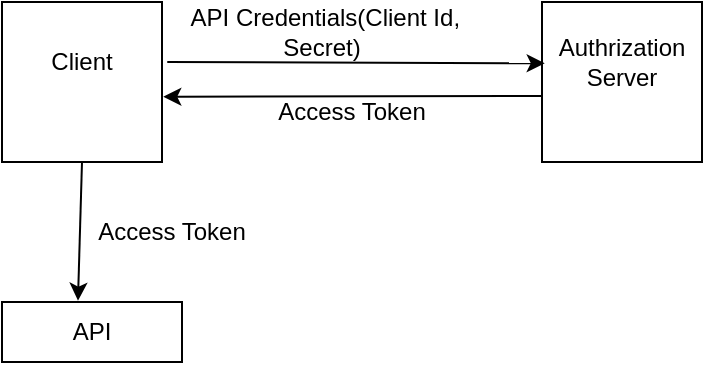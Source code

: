 <mxfile version="16.1.0" type="github" pages="6">
  <diagram id="88SK-Y2gZouj1DOG64Gm" name="OAUTH2 Auth">
    <mxGraphModel dx="1022" dy="468" grid="1" gridSize="10" guides="1" tooltips="1" connect="1" arrows="1" fold="1" page="1" pageScale="1" pageWidth="850" pageHeight="1100" math="0" shadow="0">
      <root>
        <mxCell id="0" />
        <mxCell id="1" parent="0" />
        <mxCell id="0Uj1BfLkw03HYNbppyfk-1" value="" style="whiteSpace=wrap;html=1;aspect=fixed;" parent="1" vertex="1">
          <mxGeometry x="40" y="80" width="80" height="80" as="geometry" />
        </mxCell>
        <mxCell id="0Uj1BfLkw03HYNbppyfk-2" value="" style="whiteSpace=wrap;html=1;aspect=fixed;" parent="1" vertex="1">
          <mxGeometry x="310" y="80" width="80" height="80" as="geometry" />
        </mxCell>
        <mxCell id="0Uj1BfLkw03HYNbppyfk-3" value="" style="endArrow=classic;html=1;rounded=0;exitX=1.033;exitY=0.375;exitDx=0;exitDy=0;exitPerimeter=0;entryX=0.017;entryY=0.383;entryDx=0;entryDy=0;entryPerimeter=0;" parent="1" source="0Uj1BfLkw03HYNbppyfk-1" target="0Uj1BfLkw03HYNbppyfk-2" edge="1">
          <mxGeometry width="50" height="50" relative="1" as="geometry">
            <mxPoint x="380" y="270" as="sourcePoint" />
            <mxPoint x="430" y="220" as="targetPoint" />
            <Array as="points" />
          </mxGeometry>
        </mxCell>
        <mxCell id="0Uj1BfLkw03HYNbppyfk-4" value="Client" style="text;html=1;strokeColor=none;fillColor=none;align=center;verticalAlign=middle;whiteSpace=wrap;rounded=0;" parent="1" vertex="1">
          <mxGeometry x="50" y="90" width="60" height="40" as="geometry" />
        </mxCell>
        <mxCell id="0Uj1BfLkw03HYNbppyfk-5" value="Authrization Server" style="text;html=1;strokeColor=none;fillColor=none;align=center;verticalAlign=middle;whiteSpace=wrap;rounded=0;" parent="1" vertex="1">
          <mxGeometry x="320" y="90" width="60" height="40" as="geometry" />
        </mxCell>
        <mxCell id="0Uj1BfLkw03HYNbppyfk-6" value="&amp;nbsp;API Credentials(Client Id, Secret)" style="text;html=1;strokeColor=none;fillColor=none;align=center;verticalAlign=middle;whiteSpace=wrap;rounded=0;" parent="1" vertex="1">
          <mxGeometry x="110" y="80" width="180" height="30" as="geometry" />
        </mxCell>
        <mxCell id="0Uj1BfLkw03HYNbppyfk-7" value="" style="endArrow=classic;html=1;rounded=0;entryX=1.008;entryY=0.592;entryDx=0;entryDy=0;entryPerimeter=0;" parent="1" target="0Uj1BfLkw03HYNbppyfk-1" edge="1">
          <mxGeometry width="50" height="50" relative="1" as="geometry">
            <mxPoint x="310" y="127" as="sourcePoint" />
            <mxPoint x="430" y="200" as="targetPoint" />
          </mxGeometry>
        </mxCell>
        <mxCell id="0Uj1BfLkw03HYNbppyfk-8" value="Access Token" style="text;html=1;strokeColor=none;fillColor=none;align=center;verticalAlign=middle;whiteSpace=wrap;rounded=0;" parent="1" vertex="1">
          <mxGeometry x="140" y="120" width="150" height="30" as="geometry" />
        </mxCell>
        <mxCell id="0Uj1BfLkw03HYNbppyfk-10" value="" style="rounded=0;whiteSpace=wrap;html=1;" parent="1" vertex="1">
          <mxGeometry x="40" y="230" width="90" height="30" as="geometry" />
        </mxCell>
        <mxCell id="0Uj1BfLkw03HYNbppyfk-11" value="API" style="text;html=1;strokeColor=none;fillColor=none;align=center;verticalAlign=middle;whiteSpace=wrap;rounded=0;" parent="1" vertex="1">
          <mxGeometry x="55" y="230" width="60" height="30" as="geometry" />
        </mxCell>
        <mxCell id="0Uj1BfLkw03HYNbppyfk-12" value="" style="endArrow=classic;html=1;rounded=0;exitX=0.5;exitY=1;exitDx=0;exitDy=0;entryX=0.383;entryY=-0.022;entryDx=0;entryDy=0;entryPerimeter=0;" parent="1" source="0Uj1BfLkw03HYNbppyfk-1" target="0Uj1BfLkw03HYNbppyfk-11" edge="1">
          <mxGeometry width="50" height="50" relative="1" as="geometry">
            <mxPoint x="380" y="240" as="sourcePoint" />
            <mxPoint x="430" y="190" as="targetPoint" />
          </mxGeometry>
        </mxCell>
        <mxCell id="0Uj1BfLkw03HYNbppyfk-13" value="Access Token" style="text;html=1;strokeColor=none;fillColor=none;align=center;verticalAlign=middle;whiteSpace=wrap;rounded=0;" parent="1" vertex="1">
          <mxGeometry x="50" y="180" width="150" height="30" as="geometry" />
        </mxCell>
      </root>
    </mxGraphModel>
  </diagram>
  <diagram id="npUYwqmVpYSl9m5LxJTi" name="Item">
    <mxGraphModel dx="1022" dy="468" grid="1" gridSize="10" guides="1" tooltips="1" connect="1" arrows="1" fold="1" page="1" pageScale="1" pageWidth="850" pageHeight="1100" math="0" shadow="0">
      <root>
        <mxCell id="RCfGcMFX7XHojT53se44-0" />
        <mxCell id="RCfGcMFX7XHojT53se44-1" parent="RCfGcMFX7XHojT53se44-0" />
        <mxCell id="RCfGcMFX7XHojT53se44-3" style="edgeStyle=orthogonalEdgeStyle;rounded=0;orthogonalLoop=1;jettySize=auto;html=1;" parent="RCfGcMFX7XHojT53se44-1" source="RCfGcMFX7XHojT53se44-2" target="RCfGcMFX7XHojT53se44-4" edge="1">
          <mxGeometry relative="1" as="geometry">
            <mxPoint x="180" y="160" as="targetPoint" />
          </mxGeometry>
        </mxCell>
        <mxCell id="RCfGcMFX7XHojT53se44-6" style="edgeStyle=orthogonalEdgeStyle;rounded=0;orthogonalLoop=1;jettySize=auto;html=1;entryX=0.5;entryY=0;entryDx=0;entryDy=0;" parent="RCfGcMFX7XHojT53se44-1" source="RCfGcMFX7XHojT53se44-2" target="RCfGcMFX7XHojT53se44-5" edge="1">
          <mxGeometry relative="1" as="geometry" />
        </mxCell>
        <mxCell id="RCfGcMFX7XHojT53se44-2" value="Item" style="rounded=0;whiteSpace=wrap;html=1;" parent="RCfGcMFX7XHojT53se44-1" vertex="1">
          <mxGeometry x="220" y="60" width="120" height="40" as="geometry" />
        </mxCell>
        <mxCell id="RCfGcMFX7XHojT53se44-9" style="edgeStyle=orthogonalEdgeStyle;rounded=0;orthogonalLoop=1;jettySize=auto;html=1;entryX=0.578;entryY=0;entryDx=0;entryDy=0;entryPerimeter=0;" parent="RCfGcMFX7XHojT53se44-1" source="RCfGcMFX7XHojT53se44-4" target="RCfGcMFX7XHojT53se44-7" edge="1">
          <mxGeometry relative="1" as="geometry" />
        </mxCell>
        <mxCell id="RCfGcMFX7XHojT53se44-10" style="edgeStyle=orthogonalEdgeStyle;rounded=0;orthogonalLoop=1;jettySize=auto;html=1;entryX=0.659;entryY=0.044;entryDx=0;entryDy=0;entryPerimeter=0;" parent="RCfGcMFX7XHojT53se44-1" source="RCfGcMFX7XHojT53se44-4" target="RCfGcMFX7XHojT53se44-8" edge="1">
          <mxGeometry relative="1" as="geometry" />
        </mxCell>
        <mxCell id="RCfGcMFX7XHojT53se44-4" value="Tracked" style="rounded=0;whiteSpace=wrap;html=1;" parent="RCfGcMFX7XHojT53se44-1" vertex="1">
          <mxGeometry x="120" y="170" width="120" height="30" as="geometry" />
        </mxCell>
        <mxCell id="RCfGcMFX7XHojT53se44-5" value="ERP Part" style="rounded=0;whiteSpace=wrap;html=1;" parent="RCfGcMFX7XHojT53se44-1" vertex="1">
          <mxGeometry x="305" y="170" width="120" height="30" as="geometry" />
        </mxCell>
        <mxCell id="RCfGcMFX7XHojT53se44-7" value="Tool" style="rounded=0;whiteSpace=wrap;html=1;" parent="RCfGcMFX7XHojT53se44-1" vertex="1">
          <mxGeometry x="70" y="240" width="90" height="30" as="geometry" />
        </mxCell>
        <mxCell id="RCfGcMFX7XHojT53se44-8" value="Component" style="rounded=0;whiteSpace=wrap;html=1;" parent="RCfGcMFX7XHojT53se44-1" vertex="1">
          <mxGeometry x="170" y="240" width="90" height="30" as="geometry" />
        </mxCell>
      </root>
    </mxGraphModel>
  </diagram>
  <diagram id="uHEzpqOTK9mXz-OJdo1-" name="Customer Transfer- High Level">
    <mxGraphModel dx="1022" dy="468" grid="1" gridSize="10" guides="1" tooltips="1" connect="1" arrows="1" fold="1" page="1" pageScale="1" pageWidth="850" pageHeight="1100" math="0" shadow="0">
      <root>
        <mxCell id="FI_c8YCu0Uei7elK_Azy-0" />
        <mxCell id="FI_c8YCu0Uei7elK_Azy-1" parent="FI_c8YCu0Uei7elK_Azy-0" />
        <mxCell id="S4FZirBt_PBV9H1e11iV-2" value="" style="rounded=0;whiteSpace=wrap;html=1;" parent="FI_c8YCu0Uei7elK_Azy-1" vertex="1">
          <mxGeometry x="150" y="190" width="550" height="230" as="geometry" />
        </mxCell>
        <mxCell id="S4FZirBt_PBV9H1e11iV-0" value="Customer Transfer" style="rounded=0;whiteSpace=wrap;html=1;" parent="FI_c8YCu0Uei7elK_Azy-1" vertex="1">
          <mxGeometry x="340" y="210" width="120" height="30" as="geometry" />
        </mxCell>
        <mxCell id="ytdeocDKA_j-60OSRL6T-3" style="edgeStyle=orthogonalEdgeStyle;rounded=0;orthogonalLoop=1;jettySize=auto;html=1;entryX=0;entryY=0.5;entryDx=0;entryDy=0;" parent="FI_c8YCu0Uei7elK_Azy-1" source="S4FZirBt_PBV9H1e11iV-1" target="S4FZirBt_PBV9H1e11iV-0" edge="1">
          <mxGeometry relative="1" as="geometry" />
        </mxCell>
        <mxCell id="S4FZirBt_PBV9H1e11iV-1" value="Item" style="rounded=0;whiteSpace=wrap;html=1;" parent="FI_c8YCu0Uei7elK_Azy-1" vertex="1">
          <mxGeometry x="180" y="210" width="120" height="30" as="geometry" />
        </mxCell>
        <mxCell id="ytdeocDKA_j-60OSRL6T-1" style="edgeStyle=orthogonalEdgeStyle;rounded=0;orthogonalLoop=1;jettySize=auto;html=1;entryX=0.417;entryY=0;entryDx=0;entryDy=0;entryPerimeter=0;" parent="FI_c8YCu0Uei7elK_Azy-1" source="ytdeocDKA_j-60OSRL6T-0" target="S4FZirBt_PBV9H1e11iV-1" edge="1">
          <mxGeometry relative="1" as="geometry" />
        </mxCell>
        <mxCell id="ytdeocDKA_j-60OSRL6T-0" value="ERP" style="rounded=0;whiteSpace=wrap;html=1;" parent="FI_c8YCu0Uei7elK_Azy-1" vertex="1">
          <mxGeometry x="170" y="110" width="120" height="30" as="geometry" />
        </mxCell>
        <mxCell id="ytdeocDKA_j-60OSRL6T-4" value="NOV Transfer" style="rounded=0;whiteSpace=wrap;html=1;" parent="FI_c8YCu0Uei7elK_Azy-1" vertex="1">
          <mxGeometry x="510" y="260" width="120" height="30" as="geometry" />
        </mxCell>
        <mxCell id="ytdeocDKA_j-60OSRL6T-5" value="NOV Transfer" style="rounded=0;whiteSpace=wrap;html=1;" parent="FI_c8YCu0Uei7elK_Azy-1" vertex="1">
          <mxGeometry x="510" y="210" width="120" height="30" as="geometry" />
        </mxCell>
      </root>
    </mxGraphModel>
  </diagram>
  <diagram id="W6ITvfrkw0-NyG8NrY-i" name="Customer Transfer">
    <mxGraphModel dx="1022" dy="468" grid="1" gridSize="10" guides="0" tooltips="1" connect="1" arrows="1" fold="1" page="1" pageScale="1" pageWidth="850" pageHeight="1100" math="0" shadow="0">
      <root>
        <mxCell id="u3yxGnw-dLjCcHvhAjlx-0" />
        <mxCell id="u3yxGnw-dLjCcHvhAjlx-1" parent="u3yxGnw-dLjCcHvhAjlx-0" />
        <mxCell id="u3yxGnw-dLjCcHvhAjlx-27" style="edgeStyle=orthogonalEdgeStyle;rounded=0;orthogonalLoop=1;jettySize=auto;html=1;entryX=1;entryY=0.5;entryDx=0;entryDy=0;" parent="u3yxGnw-dLjCcHvhAjlx-1" source="u3yxGnw-dLjCcHvhAjlx-2" target="u3yxGnw-dLjCcHvhAjlx-19" edge="1">
          <mxGeometry relative="1" as="geometry">
            <Array as="points">
              <mxPoint x="450" y="185" />
              <mxPoint x="450" y="395" />
            </Array>
          </mxGeometry>
        </mxCell>
        <mxCell id="u3yxGnw-dLjCcHvhAjlx-2" value="Add Usage" style="rounded=0;whiteSpace=wrap;html=1;" parent="u3yxGnw-dLjCcHvhAjlx-1" vertex="1">
          <mxGeometry x="230" y="170" width="90" height="30" as="geometry" />
        </mxCell>
        <mxCell id="u3yxGnw-dLjCcHvhAjlx-4" value="Search Usage" style="rounded=0;whiteSpace=wrap;html=1;" parent="u3yxGnw-dLjCcHvhAjlx-1" vertex="1">
          <mxGeometry x="350" y="220" width="80" height="30" as="geometry" />
        </mxCell>
        <mxCell id="u3yxGnw-dLjCcHvhAjlx-5" value="Export Usage" style="rounded=0;whiteSpace=wrap;html=1;" parent="u3yxGnw-dLjCcHvhAjlx-1" vertex="1">
          <mxGeometry x="350" y="260" width="90" height="30" as="geometry" />
        </mxCell>
        <mxCell id="u3yxGnw-dLjCcHvhAjlx-28" style="edgeStyle=orthogonalEdgeStyle;rounded=0;orthogonalLoop=1;jettySize=auto;html=1;entryX=1;entryY=0.5;entryDx=0;entryDy=0;" parent="u3yxGnw-dLjCcHvhAjlx-1" source="u3yxGnw-dLjCcHvhAjlx-6" target="u3yxGnw-dLjCcHvhAjlx-19" edge="1">
          <mxGeometry relative="1" as="geometry">
            <Array as="points">
              <mxPoint x="390" y="335" />
              <mxPoint x="390" y="395" />
            </Array>
          </mxGeometry>
        </mxCell>
        <mxCell id="u3yxGnw-dLjCcHvhAjlx-6" value="Auto Create Usage" style="rounded=0;whiteSpace=wrap;html=1;" parent="u3yxGnw-dLjCcHvhAjlx-1" vertex="1">
          <mxGeometry x="230" y="320" width="140" height="30" as="geometry" />
        </mxCell>
        <mxCell id="u3yxGnw-dLjCcHvhAjlx-7" value="Return Tracked Item" style="rounded=0;whiteSpace=wrap;html=1;" parent="u3yxGnw-dLjCcHvhAjlx-1" vertex="1">
          <mxGeometry x="685" y="710" width="100" height="30" as="geometry" />
        </mxCell>
        <mxCell id="u3yxGnw-dLjCcHvhAjlx-8" value="Detach Item" style="rounded=0;whiteSpace=wrap;html=1;" parent="u3yxGnw-dLjCcHvhAjlx-1" vertex="1">
          <mxGeometry x="230" y="120" width="100" height="30" as="geometry" />
        </mxCell>
        <mxCell id="u3yxGnw-dLjCcHvhAjlx-9" value="Attach Item" style="rounded=0;whiteSpace=wrap;html=1;" parent="u3yxGnw-dLjCcHvhAjlx-1" vertex="1">
          <mxGeometry x="230" y="70" width="100" height="30" as="geometry" />
        </mxCell>
        <mxCell id="u3yxGnw-dLjCcHvhAjlx-10" value="Return ERP Part" style="rounded=0;whiteSpace=wrap;html=1;" parent="u3yxGnw-dLjCcHvhAjlx-1" vertex="1">
          <mxGeometry x="685" y="810" width="100" height="30" as="geometry" />
        </mxCell>
        <mxCell id="u3yxGnw-dLjCcHvhAjlx-11" value="Undo Tracked Item" style="rounded=0;whiteSpace=wrap;html=1;" parent="u3yxGnw-dLjCcHvhAjlx-1" vertex="1">
          <mxGeometry x="685" y="760" width="100" height="30" as="geometry" />
        </mxCell>
        <mxCell id="u3yxGnw-dLjCcHvhAjlx-12" value="Undo ERP Part" style="rounded=0;whiteSpace=wrap;html=1;" parent="u3yxGnw-dLjCcHvhAjlx-1" vertex="1">
          <mxGeometry x="685" y="860" width="100" height="30" as="geometry" />
        </mxCell>
        <mxCell id="u3yxGnw-dLjCcHvhAjlx-14" value="Add/Update Usage Details" style="rounded=0;whiteSpace=wrap;html=1;" parent="u3yxGnw-dLjCcHvhAjlx-1" vertex="1">
          <mxGeometry x="250" y="220" width="90" height="30" as="geometry" />
        </mxCell>
        <mxCell id="u3yxGnw-dLjCcHvhAjlx-15" value="Add/Update Usage Hours" style="rounded=0;whiteSpace=wrap;html=1;" parent="u3yxGnw-dLjCcHvhAjlx-1" vertex="1">
          <mxGeometry x="250" y="260" width="90" height="30" as="geometry" />
        </mxCell>
        <mxCell id="u3yxGnw-dLjCcHvhAjlx-16" value="Disposition the tool" style="rounded=0;whiteSpace=wrap;html=1;" parent="u3yxGnw-dLjCcHvhAjlx-1" vertex="1">
          <mxGeometry x="290" y="640" width="90" height="30" as="geometry" />
        </mxCell>
        <mxCell id="u3yxGnw-dLjCcHvhAjlx-17" value="Search Job" style="rounded=0;whiteSpace=wrap;html=1;" parent="u3yxGnw-dLjCcHvhAjlx-1" vertex="1">
          <mxGeometry x="720" y="50" width="100" height="30" as="geometry" />
        </mxCell>
        <mxCell id="u3yxGnw-dLjCcHvhAjlx-18" value="Maintain Trucking company names" style="rounded=0;whiteSpace=wrap;html=1;" parent="u3yxGnw-dLjCcHvhAjlx-1" vertex="1">
          <mxGeometry x="170" y="640" width="100" height="30" as="geometry" />
        </mxCell>
        <mxCell id="u3yxGnw-dLjCcHvhAjlx-19" value="Sales Order" style="rounded=0;whiteSpace=wrap;html=1;" parent="u3yxGnw-dLjCcHvhAjlx-1" vertex="1">
          <mxGeometry x="265" y="380" width="100" height="30" as="geometry" />
        </mxCell>
        <mxCell id="u3yxGnw-dLjCcHvhAjlx-20" value="Export Job" style="rounded=0;whiteSpace=wrap;html=1;" parent="u3yxGnw-dLjCcHvhAjlx-1" vertex="1">
          <mxGeometry x="720" y="90" width="100" height="30" as="geometry" />
        </mxCell>
        <mxCell id="u3yxGnw-dLjCcHvhAjlx-23" style="edgeStyle=orthogonalEdgeStyle;rounded=0;orthogonalLoop=1;jettySize=auto;html=1;entryX=0;entryY=0.5;entryDx=0;entryDy=0;" parent="u3yxGnw-dLjCcHvhAjlx-1" source="u3yxGnw-dLjCcHvhAjlx-21" target="u3yxGnw-dLjCcHvhAjlx-9" edge="1">
          <mxGeometry relative="1" as="geometry">
            <Array as="points">
              <mxPoint x="165" y="85" />
            </Array>
          </mxGeometry>
        </mxCell>
        <mxCell id="u3yxGnw-dLjCcHvhAjlx-24" style="edgeStyle=orthogonalEdgeStyle;rounded=0;orthogonalLoop=1;jettySize=auto;html=1;entryX=0;entryY=0.5;entryDx=0;entryDy=0;" parent="u3yxGnw-dLjCcHvhAjlx-1" source="u3yxGnw-dLjCcHvhAjlx-21" target="u3yxGnw-dLjCcHvhAjlx-8" edge="1">
          <mxGeometry relative="1" as="geometry">
            <Array as="points">
              <mxPoint x="165" y="135" />
            </Array>
          </mxGeometry>
        </mxCell>
        <mxCell id="u3yxGnw-dLjCcHvhAjlx-25" style="edgeStyle=orthogonalEdgeStyle;rounded=0;orthogonalLoop=1;jettySize=auto;html=1;entryX=0;entryY=0.5;entryDx=0;entryDy=0;" parent="u3yxGnw-dLjCcHvhAjlx-1" source="u3yxGnw-dLjCcHvhAjlx-21" target="u3yxGnw-dLjCcHvhAjlx-2" edge="1">
          <mxGeometry relative="1" as="geometry">
            <Array as="points">
              <mxPoint x="165" y="185" />
            </Array>
          </mxGeometry>
        </mxCell>
        <mxCell id="u3yxGnw-dLjCcHvhAjlx-26" style="edgeStyle=orthogonalEdgeStyle;rounded=0;orthogonalLoop=1;jettySize=auto;html=1;entryX=0;entryY=0.75;entryDx=0;entryDy=0;" parent="u3yxGnw-dLjCcHvhAjlx-1" source="u3yxGnw-dLjCcHvhAjlx-21" target="u3yxGnw-dLjCcHvhAjlx-6" edge="1">
          <mxGeometry relative="1" as="geometry">
            <Array as="points">
              <mxPoint x="165" y="343" />
            </Array>
          </mxGeometry>
        </mxCell>
        <mxCell id="745Th0BqKqOV2rQnjuVu-23" style="edgeStyle=orthogonalEdgeStyle;rounded=0;orthogonalLoop=1;jettySize=auto;html=1;entryX=0;entryY=0.5;entryDx=0;entryDy=0;" parent="u3yxGnw-dLjCcHvhAjlx-1" source="u3yxGnw-dLjCcHvhAjlx-21" target="745Th0BqKqOV2rQnjuVu-11" edge="1">
          <mxGeometry relative="1" as="geometry" />
        </mxCell>
        <mxCell id="745Th0BqKqOV2rQnjuVu-24" style="edgeStyle=orthogonalEdgeStyle;rounded=0;orthogonalLoop=1;jettySize=auto;html=1;entryX=0;entryY=0.5;entryDx=0;entryDy=0;" parent="u3yxGnw-dLjCcHvhAjlx-1" source="u3yxGnw-dLjCcHvhAjlx-21" target="745Th0BqKqOV2rQnjuVu-12" edge="1">
          <mxGeometry relative="1" as="geometry" />
        </mxCell>
        <mxCell id="745Th0BqKqOV2rQnjuVu-25" style="edgeStyle=orthogonalEdgeStyle;rounded=0;orthogonalLoop=1;jettySize=auto;html=1;entryX=0;entryY=0.5;entryDx=0;entryDy=0;" parent="u3yxGnw-dLjCcHvhAjlx-1" source="u3yxGnw-dLjCcHvhAjlx-21" target="745Th0BqKqOV2rQnjuVu-13" edge="1">
          <mxGeometry relative="1" as="geometry" />
        </mxCell>
        <mxCell id="745Th0BqKqOV2rQnjuVu-26" style="edgeStyle=orthogonalEdgeStyle;rounded=0;orthogonalLoop=1;jettySize=auto;html=1;entryX=0;entryY=0.5;entryDx=0;entryDy=0;" parent="u3yxGnw-dLjCcHvhAjlx-1" source="u3yxGnw-dLjCcHvhAjlx-21" target="745Th0BqKqOV2rQnjuVu-14" edge="1">
          <mxGeometry relative="1" as="geometry" />
        </mxCell>
        <mxCell id="u3yxGnw-dLjCcHvhAjlx-21" value="Create Packing Slip" style="rounded=0;whiteSpace=wrap;html=1;" parent="u3yxGnw-dLjCcHvhAjlx-1" vertex="1">
          <mxGeometry x="120" y="10" width="90" height="30" as="geometry" />
        </mxCell>
        <mxCell id="u3yxGnw-dLjCcHvhAjlx-37" style="edgeStyle=orthogonalEdgeStyle;rounded=0;orthogonalLoop=1;jettySize=auto;html=1;entryX=0;entryY=0.5;entryDx=0;entryDy=0;" parent="u3yxGnw-dLjCcHvhAjlx-1" source="u3yxGnw-dLjCcHvhAjlx-31" target="u3yxGnw-dLjCcHvhAjlx-7" edge="1">
          <mxGeometry relative="1" as="geometry">
            <Array as="points">
              <mxPoint x="665" y="725" />
            </Array>
          </mxGeometry>
        </mxCell>
        <mxCell id="u3yxGnw-dLjCcHvhAjlx-38" style="edgeStyle=orthogonalEdgeStyle;rounded=0;orthogonalLoop=1;jettySize=auto;html=1;entryX=0;entryY=0.5;entryDx=0;entryDy=0;" parent="u3yxGnw-dLjCcHvhAjlx-1" source="u3yxGnw-dLjCcHvhAjlx-31" target="u3yxGnw-dLjCcHvhAjlx-11" edge="1">
          <mxGeometry relative="1" as="geometry">
            <Array as="points">
              <mxPoint x="665" y="775" />
            </Array>
          </mxGeometry>
        </mxCell>
        <mxCell id="u3yxGnw-dLjCcHvhAjlx-39" style="edgeStyle=orthogonalEdgeStyle;rounded=0;orthogonalLoop=1;jettySize=auto;html=1;entryX=0;entryY=0.5;entryDx=0;entryDy=0;" parent="u3yxGnw-dLjCcHvhAjlx-1" source="u3yxGnw-dLjCcHvhAjlx-31" target="u3yxGnw-dLjCcHvhAjlx-10" edge="1">
          <mxGeometry relative="1" as="geometry">
            <Array as="points">
              <mxPoint x="665" y="825" />
            </Array>
          </mxGeometry>
        </mxCell>
        <mxCell id="u3yxGnw-dLjCcHvhAjlx-40" style="edgeStyle=orthogonalEdgeStyle;rounded=0;orthogonalLoop=1;jettySize=auto;html=1;entryX=0;entryY=0.5;entryDx=0;entryDy=0;" parent="u3yxGnw-dLjCcHvhAjlx-1" source="u3yxGnw-dLjCcHvhAjlx-31" target="u3yxGnw-dLjCcHvhAjlx-12" edge="1">
          <mxGeometry relative="1" as="geometry">
            <Array as="points">
              <mxPoint x="665" y="875" />
            </Array>
          </mxGeometry>
        </mxCell>
        <mxCell id="745Th0BqKqOV2rQnjuVu-5" style="edgeStyle=orthogonalEdgeStyle;rounded=0;orthogonalLoop=1;jettySize=auto;html=1;entryX=0;entryY=0.5;entryDx=0;entryDy=0;" parent="u3yxGnw-dLjCcHvhAjlx-1" source="u3yxGnw-dLjCcHvhAjlx-31" target="745Th0BqKqOV2rQnjuVu-4" edge="1">
          <mxGeometry relative="1" as="geometry">
            <Array as="points">
              <mxPoint x="670" y="925" />
            </Array>
          </mxGeometry>
        </mxCell>
        <mxCell id="u3yxGnw-dLjCcHvhAjlx-31" value="Return" style="rounded=0;whiteSpace=wrap;html=1;" parent="u3yxGnw-dLjCcHvhAjlx-1" vertex="1">
          <mxGeometry x="610" y="660" width="120" height="30" as="geometry" />
        </mxCell>
        <mxCell id="u3yxGnw-dLjCcHvhAjlx-34" style="edgeStyle=orthogonalEdgeStyle;rounded=0;orthogonalLoop=1;jettySize=auto;html=1;entryX=0;entryY=0.75;entryDx=0;entryDy=0;" parent="u3yxGnw-dLjCcHvhAjlx-1" source="u3yxGnw-dLjCcHvhAjlx-32" target="u3yxGnw-dLjCcHvhAjlx-17" edge="1">
          <mxGeometry relative="1" as="geometry">
            <Array as="points">
              <mxPoint x="700" y="73" />
            </Array>
          </mxGeometry>
        </mxCell>
        <mxCell id="u3yxGnw-dLjCcHvhAjlx-35" style="edgeStyle=orthogonalEdgeStyle;rounded=0;orthogonalLoop=1;jettySize=auto;html=1;entryX=0;entryY=0.5;entryDx=0;entryDy=0;" parent="u3yxGnw-dLjCcHvhAjlx-1" source="u3yxGnw-dLjCcHvhAjlx-32" target="u3yxGnw-dLjCcHvhAjlx-20" edge="1">
          <mxGeometry relative="1" as="geometry">
            <Array as="points">
              <mxPoint x="700" y="105" />
            </Array>
          </mxGeometry>
        </mxCell>
        <mxCell id="u3yxGnw-dLjCcHvhAjlx-36" style="edgeStyle=orthogonalEdgeStyle;rounded=0;orthogonalLoop=1;jettySize=auto;html=1;entryX=0;entryY=0.5;entryDx=0;entryDy=0;" parent="u3yxGnw-dLjCcHvhAjlx-1" source="u3yxGnw-dLjCcHvhAjlx-32" target="u3yxGnw-dLjCcHvhAjlx-33" edge="1">
          <mxGeometry relative="1" as="geometry">
            <Array as="points">
              <mxPoint x="700" y="155" />
            </Array>
          </mxGeometry>
        </mxCell>
        <mxCell id="745Th0BqKqOV2rQnjuVu-2" style="edgeStyle=orthogonalEdgeStyle;rounded=0;orthogonalLoop=1;jettySize=auto;html=1;entryX=0;entryY=0.5;entryDx=0;entryDy=0;" parent="u3yxGnw-dLjCcHvhAjlx-1" source="u3yxGnw-dLjCcHvhAjlx-32" target="745Th0BqKqOV2rQnjuVu-0" edge="1">
          <mxGeometry relative="1" as="geometry">
            <Array as="points">
              <mxPoint x="700" y="215" />
            </Array>
          </mxGeometry>
        </mxCell>
        <mxCell id="745Th0BqKqOV2rQnjuVu-3" style="edgeStyle=orthogonalEdgeStyle;rounded=0;orthogonalLoop=1;jettySize=auto;html=1;entryX=0;entryY=0.5;entryDx=0;entryDy=0;" parent="u3yxGnw-dLjCcHvhAjlx-1" source="u3yxGnw-dLjCcHvhAjlx-32" target="745Th0BqKqOV2rQnjuVu-1" edge="1">
          <mxGeometry relative="1" as="geometry">
            <Array as="points">
              <mxPoint x="700" y="265" />
            </Array>
          </mxGeometry>
        </mxCell>
        <mxCell id="745Th0BqKqOV2rQnjuVu-6" style="edgeStyle=orthogonalEdgeStyle;rounded=0;orthogonalLoop=1;jettySize=auto;html=1;entryX=1;entryY=0.5;entryDx=0;entryDy=0;" parent="u3yxGnw-dLjCcHvhAjlx-1" source="u3yxGnw-dLjCcHvhAjlx-32" target="u3yxGnw-dLjCcHvhAjlx-21" edge="1">
          <mxGeometry relative="1" as="geometry" />
        </mxCell>
        <mxCell id="u3yxGnw-dLjCcHvhAjlx-32" value="Job" style="rounded=0;whiteSpace=wrap;html=1;" parent="u3yxGnw-dLjCcHvhAjlx-1" vertex="1">
          <mxGeometry x="650" y="10" width="120" height="30" as="geometry" />
        </mxCell>
        <mxCell id="u3yxGnw-dLjCcHvhAjlx-33" value="View Packing Slip, Usage, Billing Details" style="rounded=0;whiteSpace=wrap;html=1;" parent="u3yxGnw-dLjCcHvhAjlx-1" vertex="1">
          <mxGeometry x="720" y="130" width="100" height="50" as="geometry" />
        </mxCell>
        <mxCell id="745Th0BqKqOV2rQnjuVu-0" value="Add Job Comment" style="rounded=0;whiteSpace=wrap;html=1;" parent="u3yxGnw-dLjCcHvhAjlx-1" vertex="1">
          <mxGeometry x="720" y="200" width="120" height="30" as="geometry" />
        </mxCell>
        <mxCell id="745Th0BqKqOV2rQnjuVu-1" value="Update Job Comment" style="rounded=0;whiteSpace=wrap;html=1;" parent="u3yxGnw-dLjCcHvhAjlx-1" vertex="1">
          <mxGeometry x="720" y="250" width="120" height="30" as="geometry" />
        </mxCell>
        <mxCell id="745Th0BqKqOV2rQnjuVu-4" value="Bulk Return" style="rounded=0;whiteSpace=wrap;html=1;" parent="u3yxGnw-dLjCcHvhAjlx-1" vertex="1">
          <mxGeometry x="690" y="910" width="100" height="30" as="geometry" />
        </mxCell>
        <mxCell id="745Th0BqKqOV2rQnjuVu-16" style="edgeStyle=orthogonalEdgeStyle;rounded=0;orthogonalLoop=1;jettySize=auto;html=1;entryX=0;entryY=0.5;entryDx=0;entryDy=0;" parent="u3yxGnw-dLjCcHvhAjlx-1" source="745Th0BqKqOV2rQnjuVu-7" target="745Th0BqKqOV2rQnjuVu-8" edge="1">
          <mxGeometry relative="1" as="geometry" />
        </mxCell>
        <mxCell id="745Th0BqKqOV2rQnjuVu-17" style="edgeStyle=orthogonalEdgeStyle;rounded=0;orthogonalLoop=1;jettySize=auto;html=1;entryX=0;entryY=0.5;entryDx=0;entryDy=0;" parent="u3yxGnw-dLjCcHvhAjlx-1" source="745Th0BqKqOV2rQnjuVu-7" target="745Th0BqKqOV2rQnjuVu-9" edge="1">
          <mxGeometry relative="1" as="geometry" />
        </mxCell>
        <mxCell id="745Th0BqKqOV2rQnjuVu-18" style="edgeStyle=orthogonalEdgeStyle;rounded=0;orthogonalLoop=1;jettySize=auto;html=1;entryX=0;entryY=0.5;entryDx=0;entryDy=0;" parent="u3yxGnw-dLjCcHvhAjlx-1" source="745Th0BqKqOV2rQnjuVu-7" target="745Th0BqKqOV2rQnjuVu-15" edge="1">
          <mxGeometry relative="1" as="geometry" />
        </mxCell>
        <mxCell id="745Th0BqKqOV2rQnjuVu-21" style="edgeStyle=orthogonalEdgeStyle;rounded=0;orthogonalLoop=1;jettySize=auto;html=1;entryX=0;entryY=0.5;entryDx=0;entryDy=0;" parent="u3yxGnw-dLjCcHvhAjlx-1" source="745Th0BqKqOV2rQnjuVu-7" target="745Th0BqKqOV2rQnjuVu-19" edge="1">
          <mxGeometry relative="1" as="geometry" />
        </mxCell>
        <mxCell id="745Th0BqKqOV2rQnjuVu-22" style="edgeStyle=orthogonalEdgeStyle;rounded=0;orthogonalLoop=1;jettySize=auto;html=1;entryX=0;entryY=0.5;entryDx=0;entryDy=0;" parent="u3yxGnw-dLjCcHvhAjlx-1" source="745Th0BqKqOV2rQnjuVu-7" target="745Th0BqKqOV2rQnjuVu-20" edge="1">
          <mxGeometry relative="1" as="geometry" />
        </mxCell>
        <mxCell id="745Th0BqKqOV2rQnjuVu-7" value="Create Field Transfer Slip" style="rounded=0;whiteSpace=wrap;html=1;" parent="u3yxGnw-dLjCcHvhAjlx-1" vertex="1">
          <mxGeometry x="60" y="770" width="90" height="30" as="geometry" />
        </mxCell>
        <mxCell id="745Th0BqKqOV2rQnjuVu-8" value="Add Item" style="rounded=0;whiteSpace=wrap;html=1;" parent="u3yxGnw-dLjCcHvhAjlx-1" vertex="1">
          <mxGeometry x="130" y="840" width="100" height="30" as="geometry" />
        </mxCell>
        <mxCell id="745Th0BqKqOV2rQnjuVu-9" value="Delete Item" style="rounded=0;whiteSpace=wrap;html=1;" parent="u3yxGnw-dLjCcHvhAjlx-1" vertex="1">
          <mxGeometry x="130" y="890" width="100" height="30" as="geometry" />
        </mxCell>
        <mxCell id="745Th0BqKqOV2rQnjuVu-10" value="Complete Packing Slip" style="rounded=0;whiteSpace=wrap;html=1;" parent="u3yxGnw-dLjCcHvhAjlx-1" vertex="1">
          <mxGeometry x="50" y="590" width="200" height="30" as="geometry" />
        </mxCell>
        <mxCell id="745Th0BqKqOV2rQnjuVu-11" value="Add Tracked Item" style="rounded=0;whiteSpace=wrap;html=1;" parent="u3yxGnw-dLjCcHvhAjlx-1" vertex="1">
          <mxGeometry x="210" y="430" width="100" height="30" as="geometry" />
        </mxCell>
        <mxCell id="745Th0BqKqOV2rQnjuVu-12" value="Add ERP Part" style="rounded=0;whiteSpace=wrap;html=1;" parent="u3yxGnw-dLjCcHvhAjlx-1" vertex="1">
          <mxGeometry x="210" y="470" width="100" height="30" as="geometry" />
        </mxCell>
        <mxCell id="745Th0BqKqOV2rQnjuVu-13" value="Delete Tracked Item" style="rounded=0;whiteSpace=wrap;html=1;" parent="u3yxGnw-dLjCcHvhAjlx-1" vertex="1">
          <mxGeometry x="210" y="510" width="100" height="30" as="geometry" />
        </mxCell>
        <mxCell id="745Th0BqKqOV2rQnjuVu-14" value="Delete ERP Part" style="rounded=0;whiteSpace=wrap;html=1;" parent="u3yxGnw-dLjCcHvhAjlx-1" vertex="1">
          <mxGeometry x="210" y="550" width="100" height="30" as="geometry" />
        </mxCell>
        <mxCell id="745Th0BqKqOV2rQnjuVu-15" value="Add Usage" style="rounded=0;whiteSpace=wrap;html=1;" parent="u3yxGnw-dLjCcHvhAjlx-1" vertex="1">
          <mxGeometry x="130" y="1030" width="100" height="30" as="geometry" />
        </mxCell>
        <mxCell id="745Th0BqKqOV2rQnjuVu-19" value="Add ERP Part" style="rounded=0;whiteSpace=wrap;html=1;" parent="u3yxGnw-dLjCcHvhAjlx-1" vertex="1">
          <mxGeometry x="130" y="940" width="100" height="30" as="geometry" />
        </mxCell>
        <mxCell id="745Th0BqKqOV2rQnjuVu-20" value="Delete ERP Part" style="rounded=0;whiteSpace=wrap;html=1;" parent="u3yxGnw-dLjCcHvhAjlx-1" vertex="1">
          <mxGeometry x="130" y="980" width="100" height="30" as="geometry" />
        </mxCell>
        <mxCell id="745Th0BqKqOV2rQnjuVu-28" style="edgeStyle=orthogonalEdgeStyle;rounded=0;orthogonalLoop=1;jettySize=auto;html=1;entryX=0;entryY=0.5;entryDx=0;entryDy=0;" parent="u3yxGnw-dLjCcHvhAjlx-1" source="745Th0BqKqOV2rQnjuVu-27" target="745Th0BqKqOV2rQnjuVu-7" edge="1">
          <mxGeometry relative="1" as="geometry">
            <Array as="points">
              <mxPoint x="40" y="785" />
            </Array>
          </mxGeometry>
        </mxCell>
        <mxCell id="745Th0BqKqOV2rQnjuVu-30" style="edgeStyle=orthogonalEdgeStyle;rounded=0;orthogonalLoop=1;jettySize=auto;html=1;entryX=0.5;entryY=0;entryDx=0;entryDy=0;" parent="u3yxGnw-dLjCcHvhAjlx-1" source="745Th0BqKqOV2rQnjuVu-27" target="745Th0BqKqOV2rQnjuVu-29" edge="1">
          <mxGeometry relative="1" as="geometry" />
        </mxCell>
        <mxCell id="745Th0BqKqOV2rQnjuVu-33" style="edgeStyle=orthogonalEdgeStyle;rounded=0;orthogonalLoop=1;jettySize=auto;html=1;entryX=0.5;entryY=0;entryDx=0;entryDy=0;" parent="u3yxGnw-dLjCcHvhAjlx-1" source="745Th0BqKqOV2rQnjuVu-27" target="745Th0BqKqOV2rQnjuVu-31" edge="1">
          <mxGeometry relative="1" as="geometry" />
        </mxCell>
        <mxCell id="745Th0BqKqOV2rQnjuVu-34" style="edgeStyle=orthogonalEdgeStyle;rounded=0;orthogonalLoop=1;jettySize=auto;html=1;" parent="u3yxGnw-dLjCcHvhAjlx-1" source="745Th0BqKqOV2rQnjuVu-27" target="745Th0BqKqOV2rQnjuVu-32" edge="1">
          <mxGeometry relative="1" as="geometry" />
        </mxCell>
        <mxCell id="745Th0BqKqOV2rQnjuVu-27" value="Field Transfer Slip" style="rounded=0;whiteSpace=wrap;html=1;" parent="u3yxGnw-dLjCcHvhAjlx-1" vertex="1">
          <mxGeometry x="10" y="700" width="90" height="30" as="geometry" />
        </mxCell>
        <mxCell id="TlxOqKKX2yxgvVyXvEnS-1" style="edgeStyle=orthogonalEdgeStyle;rounded=0;orthogonalLoop=1;jettySize=auto;html=1;entryX=0;entryY=0.5;entryDx=0;entryDy=0;" parent="u3yxGnw-dLjCcHvhAjlx-1" source="745Th0BqKqOV2rQnjuVu-29" target="TlxOqKKX2yxgvVyXvEnS-0" edge="1">
          <mxGeometry relative="1" as="geometry">
            <Array as="points">
              <mxPoint x="260" y="855" />
            </Array>
          </mxGeometry>
        </mxCell>
        <mxCell id="TlxOqKKX2yxgvVyXvEnS-3" style="edgeStyle=orthogonalEdgeStyle;rounded=0;orthogonalLoop=1;jettySize=auto;html=1;entryX=0;entryY=0.5;entryDx=0;entryDy=0;" parent="u3yxGnw-dLjCcHvhAjlx-1" source="745Th0BqKqOV2rQnjuVu-29" target="TlxOqKKX2yxgvVyXvEnS-2" edge="1">
          <mxGeometry relative="1" as="geometry">
            <Array as="points">
              <mxPoint x="260" y="905" />
            </Array>
          </mxGeometry>
        </mxCell>
        <mxCell id="745Th0BqKqOV2rQnjuVu-29" value="Complete Field Transfer Slip/Submit" style="rounded=0;whiteSpace=wrap;html=1;" parent="u3yxGnw-dLjCcHvhAjlx-1" vertex="1">
          <mxGeometry x="200" y="770" width="150" height="30" as="geometry" />
        </mxCell>
        <mxCell id="745Th0BqKqOV2rQnjuVu-31" value="Search" style="rounded=0;whiteSpace=wrap;html=1;" parent="u3yxGnw-dLjCcHvhAjlx-1" vertex="1">
          <mxGeometry x="370" y="770" width="100" height="30" as="geometry" />
        </mxCell>
        <mxCell id="745Th0BqKqOV2rQnjuVu-32" value="Export" style="rounded=0;whiteSpace=wrap;html=1;" parent="u3yxGnw-dLjCcHvhAjlx-1" vertex="1">
          <mxGeometry x="490" y="770" width="100" height="30" as="geometry" />
        </mxCell>
        <mxCell id="TlxOqKKX2yxgvVyXvEnS-0" value="Create Auto Usage" style="rounded=0;whiteSpace=wrap;html=1;" parent="u3yxGnw-dLjCcHvhAjlx-1" vertex="1">
          <mxGeometry x="290" y="840" width="100" height="30" as="geometry" />
        </mxCell>
        <mxCell id="TlxOqKKX2yxgvVyXvEnS-2" value="JDE Integration for Remitto" style="rounded=0;whiteSpace=wrap;html=1;" parent="u3yxGnw-dLjCcHvhAjlx-1" vertex="1">
          <mxGeometry x="290" y="890" width="120" height="30" as="geometry" />
        </mxCell>
      </root>
    </mxGraphModel>
  </diagram>
  <diagram id="q-wHVSYj3yKcFJZu8URH" name="Customer Transfer Relationship">
    <mxGraphModel dx="1022" dy="468" grid="1" gridSize="10" guides="1" tooltips="1" connect="1" arrows="1" fold="1" page="1" pageScale="1" pageWidth="850" pageHeight="1100" math="0" shadow="0">
      <root>
        <mxCell id="KMTIsz41ltHLlVwets-w-0" />
        <mxCell id="KMTIsz41ltHLlVwets-w-1" parent="KMTIsz41ltHLlVwets-w-0" />
        <mxCell id="ptY0FXnCxy4P_ydHTjnk-16" style="edgeStyle=orthogonalEdgeStyle;rounded=0;orthogonalLoop=1;jettySize=auto;html=1;entryX=1;entryY=0.5;entryDx=0;entryDy=0;" parent="KMTIsz41ltHLlVwets-w-1" source="ptY0FXnCxy4P_ydHTjnk-0" target="ptY0FXnCxy4P_ydHTjnk-3" edge="1">
          <mxGeometry relative="1" as="geometry" />
        </mxCell>
        <mxCell id="ptY0FXnCxy4P_ydHTjnk-17" style="edgeStyle=orthogonalEdgeStyle;rounded=0;orthogonalLoop=1;jettySize=auto;html=1;entryX=1;entryY=0.5;entryDx=0;entryDy=0;" parent="KMTIsz41ltHLlVwets-w-1" source="ptY0FXnCxy4P_ydHTjnk-0" target="ptY0FXnCxy4P_ydHTjnk-5" edge="1">
          <mxGeometry relative="1" as="geometry" />
        </mxCell>
        <mxCell id="ptY0FXnCxy4P_ydHTjnk-18" style="edgeStyle=orthogonalEdgeStyle;rounded=0;orthogonalLoop=1;jettySize=auto;html=1;entryX=1;entryY=0.5;entryDx=0;entryDy=0;" parent="KMTIsz41ltHLlVwets-w-1" source="ptY0FXnCxy4P_ydHTjnk-0" target="ptY0FXnCxy4P_ydHTjnk-13" edge="1">
          <mxGeometry relative="1" as="geometry" />
        </mxCell>
        <mxCell id="ptY0FXnCxy4P_ydHTjnk-0" value="Job 1" style="rounded=0;whiteSpace=wrap;html=1;" parent="KMTIsz41ltHLlVwets-w-1" vertex="1">
          <mxGeometry x="410" y="120" width="120" height="30" as="geometry" />
        </mxCell>
        <mxCell id="ptY0FXnCxy4P_ydHTjnk-6" style="edgeStyle=orthogonalEdgeStyle;rounded=0;orthogonalLoop=1;jettySize=auto;html=1;entryX=0;entryY=0.5;entryDx=0;entryDy=0;" parent="KMTIsz41ltHLlVwets-w-1" source="ptY0FXnCxy4P_ydHTjnk-1" target="ptY0FXnCxy4P_ydHTjnk-3" edge="1">
          <mxGeometry relative="1" as="geometry" />
        </mxCell>
        <mxCell id="ptY0FXnCxy4P_ydHTjnk-7" style="edgeStyle=orthogonalEdgeStyle;rounded=0;orthogonalLoop=1;jettySize=auto;html=1;entryX=0;entryY=0.5;entryDx=0;entryDy=0;" parent="KMTIsz41ltHLlVwets-w-1" source="ptY0FXnCxy4P_ydHTjnk-1" target="ptY0FXnCxy4P_ydHTjnk-5" edge="1">
          <mxGeometry relative="1" as="geometry" />
        </mxCell>
        <mxCell id="ptY0FXnCxy4P_ydHTjnk-8" style="edgeStyle=orthogonalEdgeStyle;rounded=0;orthogonalLoop=1;jettySize=auto;html=1;entryX=0;entryY=0.5;entryDx=0;entryDy=0;" parent="KMTIsz41ltHLlVwets-w-1" source="ptY0FXnCxy4P_ydHTjnk-1" target="ptY0FXnCxy4P_ydHTjnk-4" edge="1">
          <mxGeometry relative="1" as="geometry" />
        </mxCell>
        <mxCell id="ptY0FXnCxy4P_ydHTjnk-1" value="Packing Slip 1" style="rounded=0;whiteSpace=wrap;html=1;" parent="KMTIsz41ltHLlVwets-w-1" vertex="1">
          <mxGeometry x="80" y="120" width="110" height="30" as="geometry" />
        </mxCell>
        <mxCell id="ptY0FXnCxy4P_ydHTjnk-3" value="Item 1" style="rounded=0;whiteSpace=wrap;html=1;" parent="KMTIsz41ltHLlVwets-w-1" vertex="1">
          <mxGeometry x="160" y="200" width="80" height="30" as="geometry" />
        </mxCell>
        <mxCell id="ptY0FXnCxy4P_ydHTjnk-4" value="Item 3" style="rounded=0;whiteSpace=wrap;html=1;" parent="KMTIsz41ltHLlVwets-w-1" vertex="1">
          <mxGeometry x="160" y="300" width="80" height="30" as="geometry" />
        </mxCell>
        <mxCell id="ptY0FXnCxy4P_ydHTjnk-5" value="Item 2" style="rounded=0;whiteSpace=wrap;html=1;" parent="KMTIsz41ltHLlVwets-w-1" vertex="1">
          <mxGeometry x="160" y="250" width="80" height="30" as="geometry" />
        </mxCell>
        <mxCell id="ptY0FXnCxy4P_ydHTjnk-9" style="edgeStyle=orthogonalEdgeStyle;rounded=0;orthogonalLoop=1;jettySize=auto;html=1;entryX=0;entryY=0.5;entryDx=0;entryDy=0;" parent="KMTIsz41ltHLlVwets-w-1" source="ptY0FXnCxy4P_ydHTjnk-12" target="ptY0FXnCxy4P_ydHTjnk-13" edge="1">
          <mxGeometry relative="1" as="geometry" />
        </mxCell>
        <mxCell id="ptY0FXnCxy4P_ydHTjnk-10" style="edgeStyle=orthogonalEdgeStyle;rounded=0;orthogonalLoop=1;jettySize=auto;html=1;entryX=0;entryY=0.5;entryDx=0;entryDy=0;" parent="KMTIsz41ltHLlVwets-w-1" source="ptY0FXnCxy4P_ydHTjnk-12" target="ptY0FXnCxy4P_ydHTjnk-15" edge="1">
          <mxGeometry relative="1" as="geometry" />
        </mxCell>
        <mxCell id="ptY0FXnCxy4P_ydHTjnk-12" value="Packing Slip 2" style="rounded=0;whiteSpace=wrap;html=1;" parent="KMTIsz41ltHLlVwets-w-1" vertex="1">
          <mxGeometry x="80" y="360" width="110" height="30" as="geometry" />
        </mxCell>
        <mxCell id="ptY0FXnCxy4P_ydHTjnk-13" value="Item 4" style="rounded=0;whiteSpace=wrap;html=1;" parent="KMTIsz41ltHLlVwets-w-1" vertex="1">
          <mxGeometry x="160" y="440" width="80" height="30" as="geometry" />
        </mxCell>
        <mxCell id="ptY0FXnCxy4P_ydHTjnk-15" value="Item 5" style="rounded=0;whiteSpace=wrap;html=1;" parent="KMTIsz41ltHLlVwets-w-1" vertex="1">
          <mxGeometry x="160" y="490" width="80" height="30" as="geometry" />
        </mxCell>
        <mxCell id="ptY0FXnCxy4P_ydHTjnk-20" style="edgeStyle=orthogonalEdgeStyle;rounded=0;orthogonalLoop=1;jettySize=auto;html=1;entryX=1;entryY=0.5;entryDx=0;entryDy=0;" parent="KMTIsz41ltHLlVwets-w-1" source="ptY0FXnCxy4P_ydHTjnk-19" target="ptY0FXnCxy4P_ydHTjnk-4" edge="1">
          <mxGeometry relative="1" as="geometry">
            <Array as="points">
              <mxPoint x="360" y="275" />
              <mxPoint x="360" y="315" />
            </Array>
          </mxGeometry>
        </mxCell>
        <mxCell id="ptY0FXnCxy4P_ydHTjnk-21" style="edgeStyle=orthogonalEdgeStyle;rounded=0;orthogonalLoop=1;jettySize=auto;html=1;entryX=1;entryY=0.5;entryDx=0;entryDy=0;" parent="KMTIsz41ltHLlVwets-w-1" source="ptY0FXnCxy4P_ydHTjnk-19" target="ptY0FXnCxy4P_ydHTjnk-15" edge="1">
          <mxGeometry relative="1" as="geometry">
            <Array as="points">
              <mxPoint x="360" y="275" />
              <mxPoint x="360" y="505" />
            </Array>
          </mxGeometry>
        </mxCell>
        <mxCell id="ptY0FXnCxy4P_ydHTjnk-19" value="Job 2" style="rounded=0;whiteSpace=wrap;html=1;" parent="KMTIsz41ltHLlVwets-w-1" vertex="1">
          <mxGeometry x="410" y="260" width="120" height="30" as="geometry" />
        </mxCell>
        <mxCell id="T9VEpfCuziwtAHciFNBT-21" style="edgeStyle=orthogonalEdgeStyle;rounded=0;orthogonalLoop=1;jettySize=auto;html=1;entryX=0;entryY=0.5;entryDx=0;entryDy=0;" parent="KMTIsz41ltHLlVwets-w-1" source="T9VEpfCuziwtAHciFNBT-0" target="T9VEpfCuziwtAHciFNBT-10" edge="1">
          <mxGeometry relative="1" as="geometry" />
        </mxCell>
        <mxCell id="T9VEpfCuziwtAHciFNBT-0" value="" style="rounded=0;whiteSpace=wrap;html=1;" parent="KMTIsz41ltHLlVwets-w-1" vertex="1">
          <mxGeometry x="80" y="690" width="120" height="180" as="geometry" />
        </mxCell>
        <mxCell id="T9VEpfCuziwtAHciFNBT-1" value="Create" style="rounded=0;whiteSpace=wrap;html=1;" parent="KMTIsz41ltHLlVwets-w-1" vertex="1">
          <mxGeometry x="95" y="710" width="95" height="30" as="geometry" />
        </mxCell>
        <mxCell id="T9VEpfCuziwtAHciFNBT-2" value="Complete" style="rounded=0;whiteSpace=wrap;html=1;" parent="KMTIsz41ltHLlVwets-w-1" vertex="1">
          <mxGeometry x="95" y="750" width="95" height="30" as="geometry" />
        </mxCell>
        <mxCell id="T9VEpfCuziwtAHciFNBT-3" value="Rework" style="rounded=0;whiteSpace=wrap;html=1;" parent="KMTIsz41ltHLlVwets-w-1" vertex="1">
          <mxGeometry x="95" y="790" width="95" height="30" as="geometry" />
        </mxCell>
        <mxCell id="T9VEpfCuziwtAHciFNBT-6" value="Packing Slip" style="text;html=1;strokeColor=none;fillColor=none;align=center;verticalAlign=middle;whiteSpace=wrap;rounded=0;" parent="KMTIsz41ltHLlVwets-w-1" vertex="1">
          <mxGeometry x="80" y="660" width="90" height="30" as="geometry" />
        </mxCell>
        <mxCell id="T9VEpfCuziwtAHciFNBT-7" value="" style="rounded=0;whiteSpace=wrap;html=1;" parent="KMTIsz41ltHLlVwets-w-1" vertex="1">
          <mxGeometry x="410" y="690" width="130" height="180" as="geometry" />
        </mxCell>
        <mxCell id="T9VEpfCuziwtAHciFNBT-8" value="Field Transfer Slip" style="text;html=1;strokeColor=none;fillColor=none;align=center;verticalAlign=middle;whiteSpace=wrap;rounded=0;" parent="KMTIsz41ltHLlVwets-w-1" vertex="1">
          <mxGeometry x="420" y="660" width="110" height="30" as="geometry" />
        </mxCell>
        <mxCell id="T9VEpfCuziwtAHciFNBT-9" value="Create" style="rounded=0;whiteSpace=wrap;html=1;" parent="KMTIsz41ltHLlVwets-w-1" vertex="1">
          <mxGeometry x="425" y="700" width="100" height="30" as="geometry" />
        </mxCell>
        <mxCell id="T9VEpfCuziwtAHciFNBT-22" style="edgeStyle=orthogonalEdgeStyle;rounded=0;orthogonalLoop=1;jettySize=auto;html=1;entryX=0.421;entryY=0.005;entryDx=0;entryDy=0;entryPerimeter=0;" parent="KMTIsz41ltHLlVwets-w-1" source="T9VEpfCuziwtAHciFNBT-10" target="T9VEpfCuziwtAHciFNBT-18" edge="1">
          <mxGeometry relative="1" as="geometry" />
        </mxCell>
        <mxCell id="T9VEpfCuziwtAHciFNBT-10" value="" style="rounded=0;whiteSpace=wrap;html=1;" parent="KMTIsz41ltHLlVwets-w-1" vertex="1">
          <mxGeometry x="240" y="690" width="130" height="180" as="geometry" />
        </mxCell>
        <mxCell id="T9VEpfCuziwtAHciFNBT-11" value="Usage" style="text;html=1;strokeColor=none;fillColor=none;align=center;verticalAlign=middle;whiteSpace=wrap;rounded=0;" parent="KMTIsz41ltHLlVwets-w-1" vertex="1">
          <mxGeometry x="250" y="660" width="110" height="30" as="geometry" />
        </mxCell>
        <mxCell id="T9VEpfCuziwtAHciFNBT-12" value="Create" style="rounded=0;whiteSpace=wrap;html=1;" parent="KMTIsz41ltHLlVwets-w-1" vertex="1">
          <mxGeometry x="257.5" y="710" width="95" height="30" as="geometry" />
        </mxCell>
        <mxCell id="T9VEpfCuziwtAHciFNBT-13" value="Update&amp;nbsp;" style="rounded=0;whiteSpace=wrap;html=1;" parent="KMTIsz41ltHLlVwets-w-1" vertex="1">
          <mxGeometry x="257.5" y="755" width="95" height="30" as="geometry" />
        </mxCell>
        <mxCell id="T9VEpfCuziwtAHciFNBT-14" value="Update" style="rounded=0;whiteSpace=wrap;html=1;" parent="KMTIsz41ltHLlVwets-w-1" vertex="1">
          <mxGeometry x="425" y="740" width="100" height="30" as="geometry" />
        </mxCell>
        <mxCell id="T9VEpfCuziwtAHciFNBT-15" value="" style="rounded=0;whiteSpace=wrap;html=1;" parent="KMTIsz41ltHLlVwets-w-1" vertex="1">
          <mxGeometry x="590" y="690" width="130" height="180" as="geometry" />
        </mxCell>
        <mxCell id="T9VEpfCuziwtAHciFNBT-16" value="Job" style="text;html=1;strokeColor=none;fillColor=none;align=center;verticalAlign=middle;whiteSpace=wrap;rounded=0;" parent="KMTIsz41ltHLlVwets-w-1" vertex="1">
          <mxGeometry x="590" y="660" width="110" height="30" as="geometry" />
        </mxCell>
        <mxCell id="T9VEpfCuziwtAHciFNBT-17" value="Create" style="rounded=0;whiteSpace=wrap;html=1;" parent="KMTIsz41ltHLlVwets-w-1" vertex="1">
          <mxGeometry x="605" y="700" width="95" height="30" as="geometry" />
        </mxCell>
        <mxCell id="T9VEpfCuziwtAHciFNBT-18" value="" style="rounded=0;whiteSpace=wrap;html=1;" parent="KMTIsz41ltHLlVwets-w-1" vertex="1">
          <mxGeometry x="250" y="930" width="130" height="140" as="geometry" />
        </mxCell>
        <mxCell id="T9VEpfCuziwtAHciFNBT-19" value="Sales Order" style="text;html=1;strokeColor=none;fillColor=none;align=center;verticalAlign=middle;whiteSpace=wrap;rounded=0;" parent="KMTIsz41ltHLlVwets-w-1" vertex="1">
          <mxGeometry x="250" y="890" width="110" height="30" as="geometry" />
        </mxCell>
        <mxCell id="T9VEpfCuziwtAHciFNBT-20" value="Create" style="rounded=0;whiteSpace=wrap;html=1;" parent="KMTIsz41ltHLlVwets-w-1" vertex="1">
          <mxGeometry x="257.5" y="960" width="95" height="20" as="geometry" />
        </mxCell>
      </root>
    </mxGraphModel>
  </diagram>
  <diagram id="WAIGRB8-2g2idj1PlOAM" name="Page-6">
    <mxGraphModel dx="1022" dy="468" grid="1" gridSize="10" guides="1" tooltips="1" connect="1" arrows="1" fold="1" page="1" pageScale="1" pageWidth="850" pageHeight="1100" math="0" shadow="0">
      <root>
        <mxCell id="u3BVEm3z2ny8oTOq821_-0" />
        <mxCell id="u3BVEm3z2ny8oTOq821_-1" parent="u3BVEm3z2ny8oTOq821_-0" />
      </root>
    </mxGraphModel>
  </diagram>
</mxfile>
